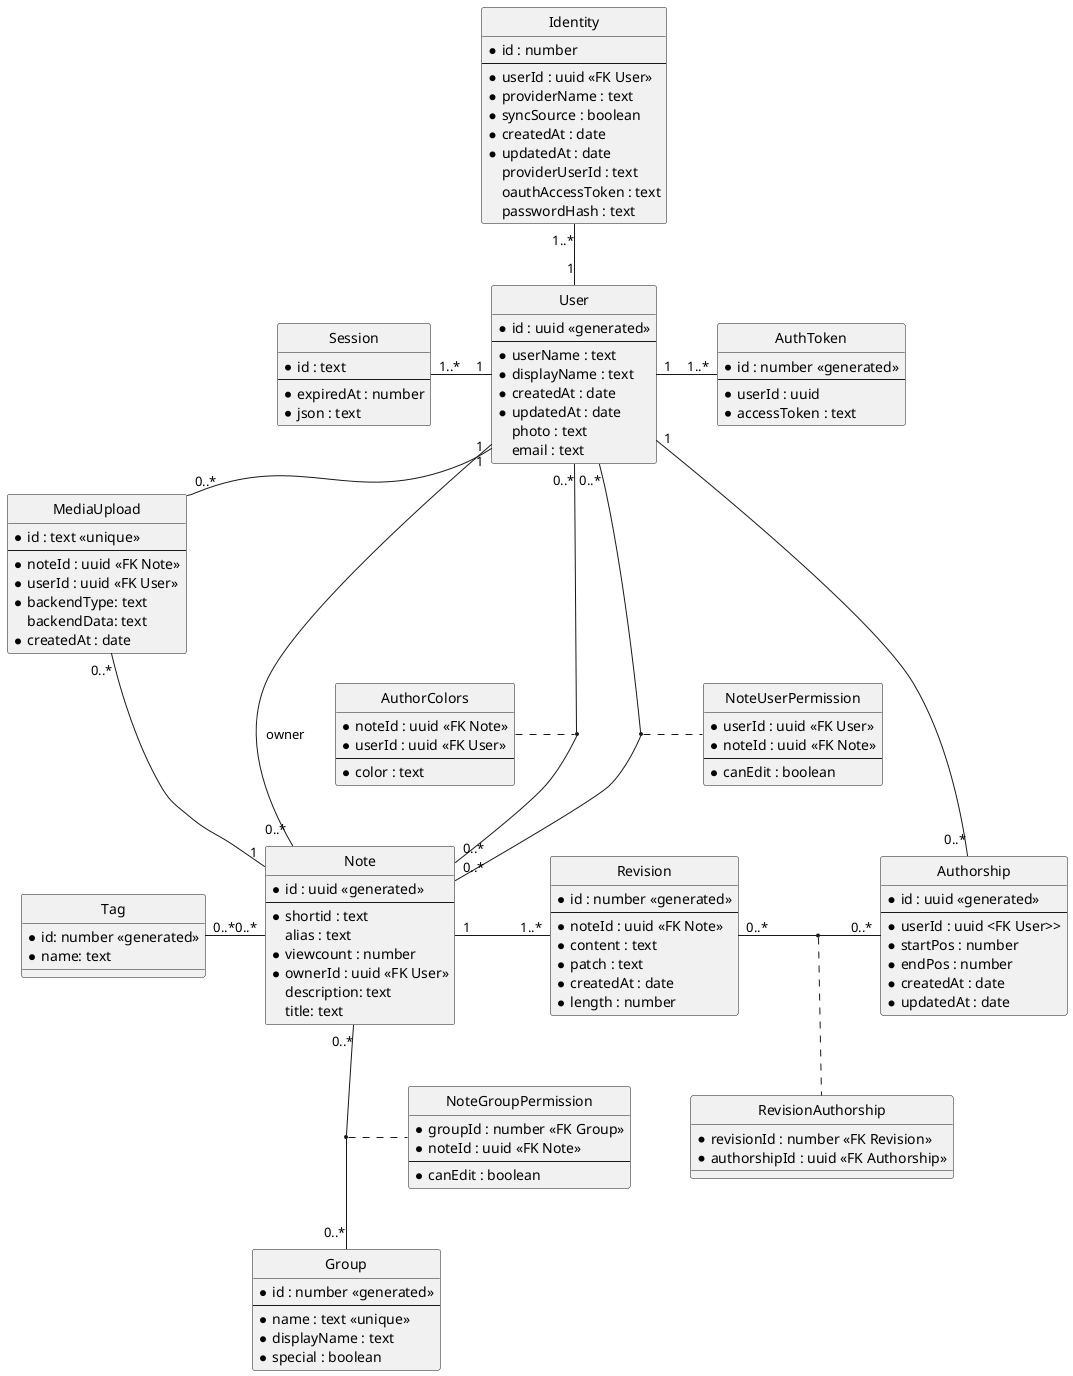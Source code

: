 @startuml
hide circle
skinparam nodesep 60

entity "Note" {
  *id : uuid <<generated>>
  --
  *shortid : text
  alias : text
  *viewcount : number
  *ownerId : uuid <<FK User>>
  description: text
  title: text
}

entity "User" {
  *id : uuid <<generated>>
  --
  *userName : text
  *displayName : text
  *createdAt : date
  *updatedAt : date
  photo : text
  email : text
}

entity "AuthToken" as authToken{
  *id : number <<generated>>
  --
  *userId : uuid
  *accessToken : text
}

entity "Identity" {
  *id : number
  --
  *userId : uuid <<FK User>>
  ' Identifies the external login provider and is set in the config
  *providerName : text
  *syncSource : boolean
  *createdAt : date
  *updatedAt : date
  ' The unique identifier of a user from the login provider
  providerUserId : text
  ' Token used to access the OAuth provider in the users name. Can be NULL
  oauthAccessToken : text
  ' Password hash. Can be NULL
  passwordHash : text
}

entity "Session" {
  *id : text
  --
  *expiredAt : number
  *json : text
}


entity "Revision" {
  *id : number <<generated>>
  --
  *noteId : uuid <<FK Note>>
  *content : text
  *patch : text
  *createdAt : date
  *length : number
}

entity "Authorship" {
  *id : uuid <<generated>>
  --
  *userId : uuid <FK User>>
  *startPos : number
  *endPos : number
  *createdAt : date
  *updatedAt : date
}

entity "RevisionAuthorship" {
  *revisionId : number <<FK Revision>>
  *authorshipId : uuid <<FK Authorship>>
}

entity "AuthorColors" {
  *noteId : uuid <<FK Note>>
  *userId : uuid <<FK User>>
  --
  *color : text
}


entity "NoteUserPermission" {
  *userId : uuid <<FK User>>
  *noteId : uuid <<FK Note>>
  --
  *canEdit : boolean
}

entity "Group" {
  *id : number <<generated>>
  --
  *name : text <<unique>>
  *displayName : text
  ' Is set to denote a special group
  ' Special groups are used to map the old share settings like "everyone can edit"
  ' or "logged in users can view" to the group permission system
  *special : boolean
  }

entity "NoteGroupPermission" {
  *groupId : number <<FK Group>>
  *noteId : uuid <<FK Note>>
  --
  *canEdit : boolean
}

entity "Tag" {
  *id: number <<generated>>
  *name: text
}

entity "MediaUpload" {
  *id : text <<unique>>
  --
  *noteId : uuid <<FK Note>>
  *userId : uuid <<FK User>>
  *backendType: text
  backendData: text
  *createdAt : date
}

User "1" -- "0..*" Note: owner
User "1" -u- "1..*" Identity
User "1" - "1..*" authToken
User "1" -l- "1..*" Session
User "1" - "0..*" MediaUpload
User "0..*" -- "0..*" Note
User "1" - "0..*" Authorship

(User, Note) . AuthorColors

Revision "0..*" - "0..*" Authorship
(Revision, Authorship) .. RevisionAuthorship

MediaUpload "0..*"  -- "1" Note
Note "1" - "1..*" Revision
Note "0..*" -l- "0..*" Tag
Note "0..*" -- "0..*" Group

User "0..*" -- "0..*" Note
(User, Note) . NoteUserPermission
(Note, Group) . NoteGroupPermission

@enduml

